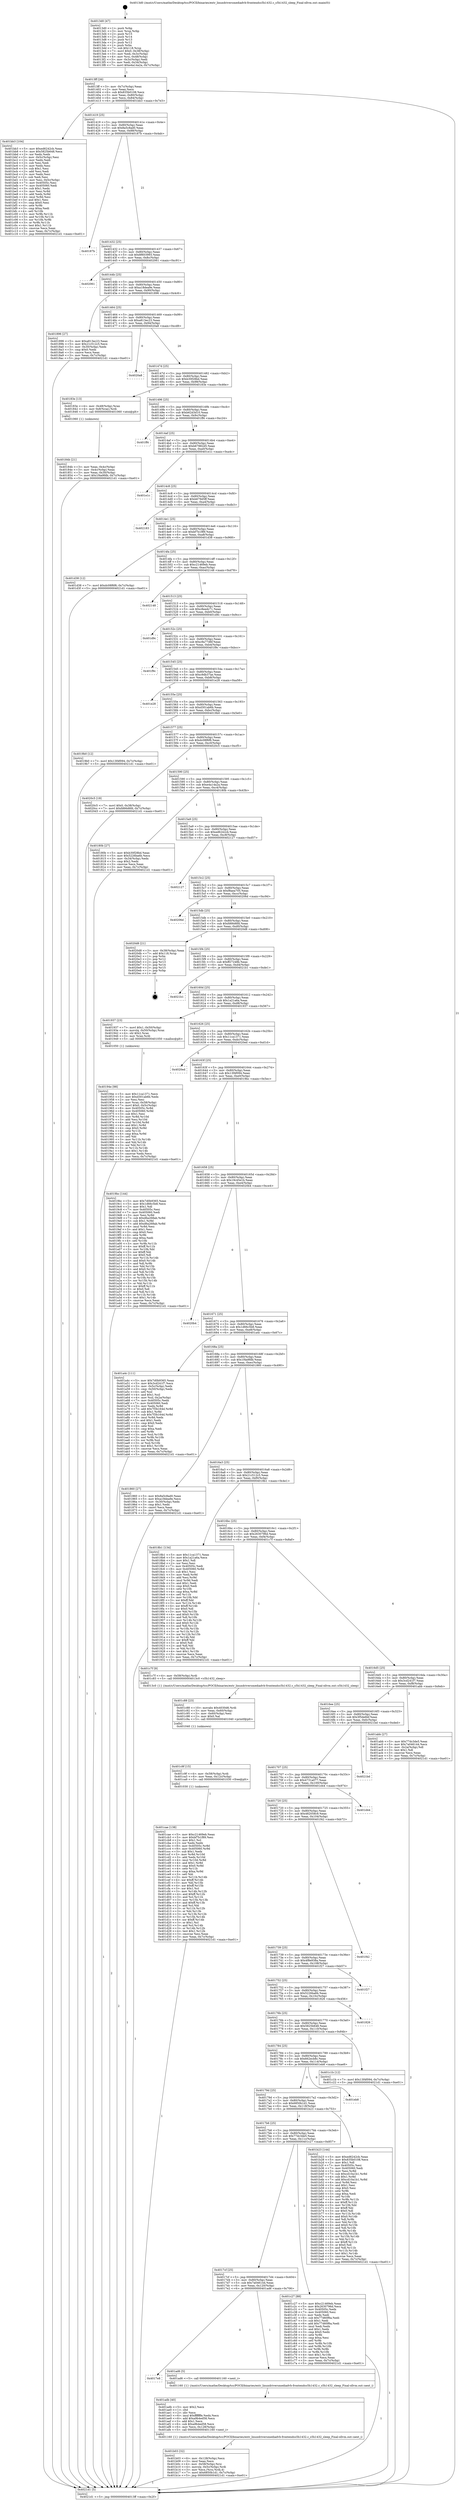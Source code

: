 digraph "0x4013d0" {
  label = "0x4013d0 (/mnt/c/Users/mathe/Desktop/tcc/POCII/binaries/extr_linuxdriversmediadvb-frontendss5h1432.c_s5h1432_sleep_Final-ollvm.out::main(0))"
  labelloc = "t"
  node[shape=record]

  Entry [label="",width=0.3,height=0.3,shape=circle,fillcolor=black,style=filled]
  "0x4013ff" [label="{
     0x4013ff [26]\l
     | [instrs]\l
     &nbsp;&nbsp;0x4013ff \<+3\>: mov -0x7c(%rbp),%eax\l
     &nbsp;&nbsp;0x401402 \<+2\>: mov %eax,%ecx\l
     &nbsp;&nbsp;0x401404 \<+6\>: sub $0x835b0108,%ecx\l
     &nbsp;&nbsp;0x40140a \<+3\>: mov %eax,-0x80(%rbp)\l
     &nbsp;&nbsp;0x40140d \<+6\>: mov %ecx,-0x84(%rbp)\l
     &nbsp;&nbsp;0x401413 \<+6\>: je 0000000000401bb3 \<main+0x7e3\>\l
  }"]
  "0x401bb3" [label="{
     0x401bb3 [104]\l
     | [instrs]\l
     &nbsp;&nbsp;0x401bb3 \<+5\>: mov $0xed6242cb,%eax\l
     &nbsp;&nbsp;0x401bb8 \<+5\>: mov $0x5825b648,%ecx\l
     &nbsp;&nbsp;0x401bbd \<+2\>: xor %edx,%edx\l
     &nbsp;&nbsp;0x401bbf \<+3\>: mov -0x5c(%rbp),%esi\l
     &nbsp;&nbsp;0x401bc2 \<+2\>: mov %edx,%edi\l
     &nbsp;&nbsp;0x401bc4 \<+2\>: sub %esi,%edi\l
     &nbsp;&nbsp;0x401bc6 \<+2\>: mov %edx,%esi\l
     &nbsp;&nbsp;0x401bc8 \<+3\>: sub $0x1,%esi\l
     &nbsp;&nbsp;0x401bcb \<+2\>: add %esi,%edi\l
     &nbsp;&nbsp;0x401bcd \<+2\>: mov %edx,%esi\l
     &nbsp;&nbsp;0x401bcf \<+2\>: sub %edi,%esi\l
     &nbsp;&nbsp;0x401bd1 \<+3\>: mov %esi,-0x5c(%rbp)\l
     &nbsp;&nbsp;0x401bd4 \<+7\>: mov 0x40505c,%esi\l
     &nbsp;&nbsp;0x401bdb \<+7\>: mov 0x405060,%edi\l
     &nbsp;&nbsp;0x401be2 \<+3\>: sub $0x1,%edx\l
     &nbsp;&nbsp;0x401be5 \<+3\>: mov %esi,%r8d\l
     &nbsp;&nbsp;0x401be8 \<+3\>: add %edx,%r8d\l
     &nbsp;&nbsp;0x401beb \<+4\>: imul %r8d,%esi\l
     &nbsp;&nbsp;0x401bef \<+3\>: and $0x1,%esi\l
     &nbsp;&nbsp;0x401bf2 \<+3\>: cmp $0x0,%esi\l
     &nbsp;&nbsp;0x401bf5 \<+4\>: sete %r9b\l
     &nbsp;&nbsp;0x401bf9 \<+3\>: cmp $0xa,%edi\l
     &nbsp;&nbsp;0x401bfc \<+4\>: setl %r10b\l
     &nbsp;&nbsp;0x401c00 \<+3\>: mov %r9b,%r11b\l
     &nbsp;&nbsp;0x401c03 \<+3\>: and %r10b,%r11b\l
     &nbsp;&nbsp;0x401c06 \<+3\>: xor %r10b,%r9b\l
     &nbsp;&nbsp;0x401c09 \<+3\>: or %r9b,%r11b\l
     &nbsp;&nbsp;0x401c0c \<+4\>: test $0x1,%r11b\l
     &nbsp;&nbsp;0x401c10 \<+3\>: cmovne %ecx,%eax\l
     &nbsp;&nbsp;0x401c13 \<+3\>: mov %eax,-0x7c(%rbp)\l
     &nbsp;&nbsp;0x401c16 \<+5\>: jmp 00000000004021d1 \<main+0xe01\>\l
  }"]
  "0x401419" [label="{
     0x401419 [25]\l
     | [instrs]\l
     &nbsp;&nbsp;0x401419 \<+5\>: jmp 000000000040141e \<main+0x4e\>\l
     &nbsp;&nbsp;0x40141e \<+3\>: mov -0x80(%rbp),%eax\l
     &nbsp;&nbsp;0x401421 \<+5\>: sub $0x8a5c8ad0,%eax\l
     &nbsp;&nbsp;0x401426 \<+6\>: mov %eax,-0x88(%rbp)\l
     &nbsp;&nbsp;0x40142c \<+6\>: je 000000000040187b \<main+0x4ab\>\l
  }"]
  Exit [label="",width=0.3,height=0.3,shape=circle,fillcolor=black,style=filled,peripheries=2]
  "0x40187b" [label="{
     0x40187b\l
  }", style=dashed]
  "0x401432" [label="{
     0x401432 [25]\l
     | [instrs]\l
     &nbsp;&nbsp;0x401432 \<+5\>: jmp 0000000000401437 \<main+0x67\>\l
     &nbsp;&nbsp;0x401437 \<+3\>: mov -0x80(%rbp),%eax\l
     &nbsp;&nbsp;0x40143a \<+5\>: sub $0x8f603993,%eax\l
     &nbsp;&nbsp;0x40143f \<+6\>: mov %eax,-0x8c(%rbp)\l
     &nbsp;&nbsp;0x401445 \<+6\>: je 0000000000402061 \<main+0xc91\>\l
  }"]
  "0x401cae" [label="{
     0x401cae [138]\l
     | [instrs]\l
     &nbsp;&nbsp;0x401cae \<+5\>: mov $0xc21469eb,%eax\l
     &nbsp;&nbsp;0x401cb3 \<+5\>: mov $0xbf7b1f89,%esi\l
     &nbsp;&nbsp;0x401cb8 \<+2\>: mov $0x1,%cl\l
     &nbsp;&nbsp;0x401cba \<+2\>: xor %edx,%edx\l
     &nbsp;&nbsp;0x401cbc \<+8\>: mov 0x40505c,%r8d\l
     &nbsp;&nbsp;0x401cc4 \<+8\>: mov 0x405060,%r9d\l
     &nbsp;&nbsp;0x401ccc \<+3\>: sub $0x1,%edx\l
     &nbsp;&nbsp;0x401ccf \<+3\>: mov %r8d,%r10d\l
     &nbsp;&nbsp;0x401cd2 \<+3\>: add %edx,%r10d\l
     &nbsp;&nbsp;0x401cd5 \<+4\>: imul %r10d,%r8d\l
     &nbsp;&nbsp;0x401cd9 \<+4\>: and $0x1,%r8d\l
     &nbsp;&nbsp;0x401cdd \<+4\>: cmp $0x0,%r8d\l
     &nbsp;&nbsp;0x401ce1 \<+4\>: sete %r11b\l
     &nbsp;&nbsp;0x401ce5 \<+4\>: cmp $0xa,%r9d\l
     &nbsp;&nbsp;0x401ce9 \<+3\>: setl %bl\l
     &nbsp;&nbsp;0x401cec \<+3\>: mov %r11b,%r14b\l
     &nbsp;&nbsp;0x401cef \<+4\>: xor $0xff,%r14b\l
     &nbsp;&nbsp;0x401cf3 \<+3\>: mov %bl,%r15b\l
     &nbsp;&nbsp;0x401cf6 \<+4\>: xor $0xff,%r15b\l
     &nbsp;&nbsp;0x401cfa \<+3\>: xor $0x1,%cl\l
     &nbsp;&nbsp;0x401cfd \<+3\>: mov %r14b,%r12b\l
     &nbsp;&nbsp;0x401d00 \<+4\>: and $0xff,%r12b\l
     &nbsp;&nbsp;0x401d04 \<+3\>: and %cl,%r11b\l
     &nbsp;&nbsp;0x401d07 \<+3\>: mov %r15b,%r13b\l
     &nbsp;&nbsp;0x401d0a \<+4\>: and $0xff,%r13b\l
     &nbsp;&nbsp;0x401d0e \<+2\>: and %cl,%bl\l
     &nbsp;&nbsp;0x401d10 \<+3\>: or %r11b,%r12b\l
     &nbsp;&nbsp;0x401d13 \<+3\>: or %bl,%r13b\l
     &nbsp;&nbsp;0x401d16 \<+3\>: xor %r13b,%r12b\l
     &nbsp;&nbsp;0x401d19 \<+3\>: or %r15b,%r14b\l
     &nbsp;&nbsp;0x401d1c \<+4\>: xor $0xff,%r14b\l
     &nbsp;&nbsp;0x401d20 \<+3\>: or $0x1,%cl\l
     &nbsp;&nbsp;0x401d23 \<+3\>: and %cl,%r14b\l
     &nbsp;&nbsp;0x401d26 \<+3\>: or %r14b,%r12b\l
     &nbsp;&nbsp;0x401d29 \<+4\>: test $0x1,%r12b\l
     &nbsp;&nbsp;0x401d2d \<+3\>: cmovne %esi,%eax\l
     &nbsp;&nbsp;0x401d30 \<+3\>: mov %eax,-0x7c(%rbp)\l
     &nbsp;&nbsp;0x401d33 \<+5\>: jmp 00000000004021d1 \<main+0xe01\>\l
  }"]
  "0x402061" [label="{
     0x402061\l
  }", style=dashed]
  "0x40144b" [label="{
     0x40144b [25]\l
     | [instrs]\l
     &nbsp;&nbsp;0x40144b \<+5\>: jmp 0000000000401450 \<main+0x80\>\l
     &nbsp;&nbsp;0x401450 \<+3\>: mov -0x80(%rbp),%eax\l
     &nbsp;&nbsp;0x401453 \<+5\>: sub $0xa18dea9e,%eax\l
     &nbsp;&nbsp;0x401458 \<+6\>: mov %eax,-0x90(%rbp)\l
     &nbsp;&nbsp;0x40145e \<+6\>: je 0000000000401896 \<main+0x4c6\>\l
  }"]
  "0x401c9f" [label="{
     0x401c9f [15]\l
     | [instrs]\l
     &nbsp;&nbsp;0x401c9f \<+4\>: mov -0x58(%rbp),%rdi\l
     &nbsp;&nbsp;0x401ca3 \<+6\>: mov %eax,-0x12c(%rbp)\l
     &nbsp;&nbsp;0x401ca9 \<+5\>: call 0000000000401030 \<free@plt\>\l
     | [calls]\l
     &nbsp;&nbsp;0x401030 \{1\} (unknown)\l
  }"]
  "0x401896" [label="{
     0x401896 [27]\l
     | [instrs]\l
     &nbsp;&nbsp;0x401896 \<+5\>: mov $0xa813ec23,%eax\l
     &nbsp;&nbsp;0x40189b \<+5\>: mov $0x21c512c5,%ecx\l
     &nbsp;&nbsp;0x4018a0 \<+3\>: mov -0x30(%rbp),%edx\l
     &nbsp;&nbsp;0x4018a3 \<+3\>: cmp $0x0,%edx\l
     &nbsp;&nbsp;0x4018a6 \<+3\>: cmove %ecx,%eax\l
     &nbsp;&nbsp;0x4018a9 \<+3\>: mov %eax,-0x7c(%rbp)\l
     &nbsp;&nbsp;0x4018ac \<+5\>: jmp 00000000004021d1 \<main+0xe01\>\l
  }"]
  "0x401464" [label="{
     0x401464 [25]\l
     | [instrs]\l
     &nbsp;&nbsp;0x401464 \<+5\>: jmp 0000000000401469 \<main+0x99\>\l
     &nbsp;&nbsp;0x401469 \<+3\>: mov -0x80(%rbp),%eax\l
     &nbsp;&nbsp;0x40146c \<+5\>: sub $0xa813ec23,%eax\l
     &nbsp;&nbsp;0x401471 \<+6\>: mov %eax,-0x94(%rbp)\l
     &nbsp;&nbsp;0x401477 \<+6\>: je 00000000004020a8 \<main+0xcd8\>\l
  }"]
  "0x401c88" [label="{
     0x401c88 [23]\l
     | [instrs]\l
     &nbsp;&nbsp;0x401c88 \<+10\>: movabs $0x4030d6,%rdi\l
     &nbsp;&nbsp;0x401c92 \<+3\>: mov %eax,-0x60(%rbp)\l
     &nbsp;&nbsp;0x401c95 \<+3\>: mov -0x60(%rbp),%esi\l
     &nbsp;&nbsp;0x401c98 \<+2\>: mov $0x0,%al\l
     &nbsp;&nbsp;0x401c9a \<+5\>: call 0000000000401040 \<printf@plt\>\l
     | [calls]\l
     &nbsp;&nbsp;0x401040 \{1\} (unknown)\l
  }"]
  "0x4020a8" [label="{
     0x4020a8\l
  }", style=dashed]
  "0x40147d" [label="{
     0x40147d [25]\l
     | [instrs]\l
     &nbsp;&nbsp;0x40147d \<+5\>: jmp 0000000000401482 \<main+0xb2\>\l
     &nbsp;&nbsp;0x401482 \<+3\>: mov -0x80(%rbp),%eax\l
     &nbsp;&nbsp;0x401485 \<+5\>: sub $0xb30f28bd,%eax\l
     &nbsp;&nbsp;0x40148a \<+6\>: mov %eax,-0x98(%rbp)\l
     &nbsp;&nbsp;0x401490 \<+6\>: je 000000000040183e \<main+0x46e\>\l
  }"]
  "0x401b03" [label="{
     0x401b03 [32]\l
     | [instrs]\l
     &nbsp;&nbsp;0x401b03 \<+6\>: mov -0x128(%rbp),%ecx\l
     &nbsp;&nbsp;0x401b09 \<+3\>: imul %eax,%ecx\l
     &nbsp;&nbsp;0x401b0c \<+4\>: mov -0x58(%rbp),%rsi\l
     &nbsp;&nbsp;0x401b10 \<+4\>: movslq -0x5c(%rbp),%rdi\l
     &nbsp;&nbsp;0x401b14 \<+3\>: mov %ecx,(%rsi,%rdi,4)\l
     &nbsp;&nbsp;0x401b17 \<+7\>: movl $0x6850b1d1,-0x7c(%rbp)\l
     &nbsp;&nbsp;0x401b1e \<+5\>: jmp 00000000004021d1 \<main+0xe01\>\l
  }"]
  "0x40183e" [label="{
     0x40183e [13]\l
     | [instrs]\l
     &nbsp;&nbsp;0x40183e \<+4\>: mov -0x48(%rbp),%rax\l
     &nbsp;&nbsp;0x401842 \<+4\>: mov 0x8(%rax),%rdi\l
     &nbsp;&nbsp;0x401846 \<+5\>: call 0000000000401060 \<atoi@plt\>\l
     | [calls]\l
     &nbsp;&nbsp;0x401060 \{1\} (unknown)\l
  }"]
  "0x401496" [label="{
     0x401496 [25]\l
     | [instrs]\l
     &nbsp;&nbsp;0x401496 \<+5\>: jmp 000000000040149b \<main+0xcb\>\l
     &nbsp;&nbsp;0x40149b \<+3\>: mov -0x80(%rbp),%eax\l
     &nbsp;&nbsp;0x40149e \<+5\>: sub $0xb62d3d10,%eax\l
     &nbsp;&nbsp;0x4014a3 \<+6\>: mov %eax,-0x9c(%rbp)\l
     &nbsp;&nbsp;0x4014a9 \<+6\>: je 0000000000401ff4 \<main+0xc24\>\l
  }"]
  "0x401adb" [label="{
     0x401adb [40]\l
     | [instrs]\l
     &nbsp;&nbsp;0x401adb \<+5\>: mov $0x2,%ecx\l
     &nbsp;&nbsp;0x401ae0 \<+1\>: cltd\l
     &nbsp;&nbsp;0x401ae1 \<+2\>: idiv %ecx\l
     &nbsp;&nbsp;0x401ae3 \<+6\>: imul $0xfffffffe,%edx,%ecx\l
     &nbsp;&nbsp;0x401ae9 \<+6\>: add $0xa9b4ed58,%ecx\l
     &nbsp;&nbsp;0x401aef \<+3\>: add $0x1,%ecx\l
     &nbsp;&nbsp;0x401af2 \<+6\>: sub $0xa9b4ed58,%ecx\l
     &nbsp;&nbsp;0x401af8 \<+6\>: mov %ecx,-0x128(%rbp)\l
     &nbsp;&nbsp;0x401afe \<+5\>: call 0000000000401160 \<next_i\>\l
     | [calls]\l
     &nbsp;&nbsp;0x401160 \{1\} (/mnt/c/Users/mathe/Desktop/tcc/POCII/binaries/extr_linuxdriversmediadvb-frontendss5h1432.c_s5h1432_sleep_Final-ollvm.out::next_i)\l
  }"]
  "0x401ff4" [label="{
     0x401ff4\l
  }", style=dashed]
  "0x4014af" [label="{
     0x4014af [25]\l
     | [instrs]\l
     &nbsp;&nbsp;0x4014af \<+5\>: jmp 00000000004014b4 \<main+0xe4\>\l
     &nbsp;&nbsp;0x4014b4 \<+3\>: mov -0x80(%rbp),%eax\l
     &nbsp;&nbsp;0x4014b7 \<+5\>: sub $0xb67882d5,%eax\l
     &nbsp;&nbsp;0x4014bc \<+6\>: mov %eax,-0xa0(%rbp)\l
     &nbsp;&nbsp;0x4014c2 \<+6\>: je 0000000000401e1c \<main+0xa4c\>\l
  }"]
  "0x4017e8" [label="{
     0x4017e8\l
  }", style=dashed]
  "0x401e1c" [label="{
     0x401e1c\l
  }", style=dashed]
  "0x4014c8" [label="{
     0x4014c8 [25]\l
     | [instrs]\l
     &nbsp;&nbsp;0x4014c8 \<+5\>: jmp 00000000004014cd \<main+0xfd\>\l
     &nbsp;&nbsp;0x4014cd \<+3\>: mov -0x80(%rbp),%eax\l
     &nbsp;&nbsp;0x4014d0 \<+5\>: sub $0xb679d5ff,%eax\l
     &nbsp;&nbsp;0x4014d5 \<+6\>: mov %eax,-0xa4(%rbp)\l
     &nbsp;&nbsp;0x4014db \<+6\>: je 0000000000402183 \<main+0xdb3\>\l
  }"]
  "0x401ad6" [label="{
     0x401ad6 [5]\l
     | [instrs]\l
     &nbsp;&nbsp;0x401ad6 \<+5\>: call 0000000000401160 \<next_i\>\l
     | [calls]\l
     &nbsp;&nbsp;0x401160 \{1\} (/mnt/c/Users/mathe/Desktop/tcc/POCII/binaries/extr_linuxdriversmediadvb-frontendss5h1432.c_s5h1432_sleep_Final-ollvm.out::next_i)\l
  }"]
  "0x402183" [label="{
     0x402183\l
  }", style=dashed]
  "0x4014e1" [label="{
     0x4014e1 [25]\l
     | [instrs]\l
     &nbsp;&nbsp;0x4014e1 \<+5\>: jmp 00000000004014e6 \<main+0x116\>\l
     &nbsp;&nbsp;0x4014e6 \<+3\>: mov -0x80(%rbp),%eax\l
     &nbsp;&nbsp;0x4014e9 \<+5\>: sub $0xbf7b1f89,%eax\l
     &nbsp;&nbsp;0x4014ee \<+6\>: mov %eax,-0xa8(%rbp)\l
     &nbsp;&nbsp;0x4014f4 \<+6\>: je 0000000000401d38 \<main+0x968\>\l
  }"]
  "0x4017cf" [label="{
     0x4017cf [25]\l
     | [instrs]\l
     &nbsp;&nbsp;0x4017cf \<+5\>: jmp 00000000004017d4 \<main+0x404\>\l
     &nbsp;&nbsp;0x4017d4 \<+3\>: mov -0x80(%rbp),%eax\l
     &nbsp;&nbsp;0x4017d7 \<+5\>: sub $0x7a046144,%eax\l
     &nbsp;&nbsp;0x4017dc \<+6\>: mov %eax,-0x120(%rbp)\l
     &nbsp;&nbsp;0x4017e2 \<+6\>: je 0000000000401ad6 \<main+0x706\>\l
  }"]
  "0x401d38" [label="{
     0x401d38 [12]\l
     | [instrs]\l
     &nbsp;&nbsp;0x401d38 \<+7\>: movl $0xdc08f6f6,-0x7c(%rbp)\l
     &nbsp;&nbsp;0x401d3f \<+5\>: jmp 00000000004021d1 \<main+0xe01\>\l
  }"]
  "0x4014fa" [label="{
     0x4014fa [25]\l
     | [instrs]\l
     &nbsp;&nbsp;0x4014fa \<+5\>: jmp 00000000004014ff \<main+0x12f\>\l
     &nbsp;&nbsp;0x4014ff \<+3\>: mov -0x80(%rbp),%eax\l
     &nbsp;&nbsp;0x401502 \<+5\>: sub $0xc21469eb,%eax\l
     &nbsp;&nbsp;0x401507 \<+6\>: mov %eax,-0xac(%rbp)\l
     &nbsp;&nbsp;0x40150d \<+6\>: je 0000000000402148 \<main+0xd78\>\l
  }"]
  "0x401c27" [label="{
     0x401c27 [88]\l
     | [instrs]\l
     &nbsp;&nbsp;0x401c27 \<+5\>: mov $0xc21469eb,%eax\l
     &nbsp;&nbsp;0x401c2c \<+5\>: mov $0x2630796d,%ecx\l
     &nbsp;&nbsp;0x401c31 \<+7\>: mov 0x40505c,%edx\l
     &nbsp;&nbsp;0x401c38 \<+7\>: mov 0x405060,%esi\l
     &nbsp;&nbsp;0x401c3f \<+2\>: mov %edx,%edi\l
     &nbsp;&nbsp;0x401c41 \<+6\>: sub $0x77d60f6a,%edi\l
     &nbsp;&nbsp;0x401c47 \<+3\>: sub $0x1,%edi\l
     &nbsp;&nbsp;0x401c4a \<+6\>: add $0x77d60f6a,%edi\l
     &nbsp;&nbsp;0x401c50 \<+3\>: imul %edi,%edx\l
     &nbsp;&nbsp;0x401c53 \<+3\>: and $0x1,%edx\l
     &nbsp;&nbsp;0x401c56 \<+3\>: cmp $0x0,%edx\l
     &nbsp;&nbsp;0x401c59 \<+4\>: sete %r8b\l
     &nbsp;&nbsp;0x401c5d \<+3\>: cmp $0xa,%esi\l
     &nbsp;&nbsp;0x401c60 \<+4\>: setl %r9b\l
     &nbsp;&nbsp;0x401c64 \<+3\>: mov %r8b,%r10b\l
     &nbsp;&nbsp;0x401c67 \<+3\>: and %r9b,%r10b\l
     &nbsp;&nbsp;0x401c6a \<+3\>: xor %r9b,%r8b\l
     &nbsp;&nbsp;0x401c6d \<+3\>: or %r8b,%r10b\l
     &nbsp;&nbsp;0x401c70 \<+4\>: test $0x1,%r10b\l
     &nbsp;&nbsp;0x401c74 \<+3\>: cmovne %ecx,%eax\l
     &nbsp;&nbsp;0x401c77 \<+3\>: mov %eax,-0x7c(%rbp)\l
     &nbsp;&nbsp;0x401c7a \<+5\>: jmp 00000000004021d1 \<main+0xe01\>\l
  }"]
  "0x402148" [label="{
     0x402148\l
  }", style=dashed]
  "0x401513" [label="{
     0x401513 [25]\l
     | [instrs]\l
     &nbsp;&nbsp;0x401513 \<+5\>: jmp 0000000000401518 \<main+0x148\>\l
     &nbsp;&nbsp;0x401518 \<+3\>: mov -0x80(%rbp),%eax\l
     &nbsp;&nbsp;0x40151b \<+5\>: sub $0xc8eedc71,%eax\l
     &nbsp;&nbsp;0x401520 \<+6\>: mov %eax,-0xb0(%rbp)\l
     &nbsp;&nbsp;0x401526 \<+6\>: je 0000000000401d9c \<main+0x9cc\>\l
  }"]
  "0x4017b6" [label="{
     0x4017b6 [25]\l
     | [instrs]\l
     &nbsp;&nbsp;0x4017b6 \<+5\>: jmp 00000000004017bb \<main+0x3eb\>\l
     &nbsp;&nbsp;0x4017bb \<+3\>: mov -0x80(%rbp),%eax\l
     &nbsp;&nbsp;0x4017be \<+5\>: sub $0x77dc3de5,%eax\l
     &nbsp;&nbsp;0x4017c3 \<+6\>: mov %eax,-0x11c(%rbp)\l
     &nbsp;&nbsp;0x4017c9 \<+6\>: je 0000000000401c27 \<main+0x857\>\l
  }"]
  "0x401d9c" [label="{
     0x401d9c\l
  }", style=dashed]
  "0x40152c" [label="{
     0x40152c [25]\l
     | [instrs]\l
     &nbsp;&nbsp;0x40152c \<+5\>: jmp 0000000000401531 \<main+0x161\>\l
     &nbsp;&nbsp;0x401531 \<+3\>: mov -0x80(%rbp),%eax\l
     &nbsp;&nbsp;0x401534 \<+5\>: sub $0xc9a77d6f,%eax\l
     &nbsp;&nbsp;0x401539 \<+6\>: mov %eax,-0xb4(%rbp)\l
     &nbsp;&nbsp;0x40153f \<+6\>: je 0000000000401f9c \<main+0xbcc\>\l
  }"]
  "0x401b23" [label="{
     0x401b23 [144]\l
     | [instrs]\l
     &nbsp;&nbsp;0x401b23 \<+5\>: mov $0xed6242cb,%eax\l
     &nbsp;&nbsp;0x401b28 \<+5\>: mov $0x835b0108,%ecx\l
     &nbsp;&nbsp;0x401b2d \<+2\>: mov $0x1,%dl\l
     &nbsp;&nbsp;0x401b2f \<+7\>: mov 0x40505c,%esi\l
     &nbsp;&nbsp;0x401b36 \<+7\>: mov 0x405060,%edi\l
     &nbsp;&nbsp;0x401b3d \<+3\>: mov %esi,%r8d\l
     &nbsp;&nbsp;0x401b40 \<+7\>: sub $0xcd10a1b1,%r8d\l
     &nbsp;&nbsp;0x401b47 \<+4\>: sub $0x1,%r8d\l
     &nbsp;&nbsp;0x401b4b \<+7\>: add $0xcd10a1b1,%r8d\l
     &nbsp;&nbsp;0x401b52 \<+4\>: imul %r8d,%esi\l
     &nbsp;&nbsp;0x401b56 \<+3\>: and $0x1,%esi\l
     &nbsp;&nbsp;0x401b59 \<+3\>: cmp $0x0,%esi\l
     &nbsp;&nbsp;0x401b5c \<+4\>: sete %r9b\l
     &nbsp;&nbsp;0x401b60 \<+3\>: cmp $0xa,%edi\l
     &nbsp;&nbsp;0x401b63 \<+4\>: setl %r10b\l
     &nbsp;&nbsp;0x401b67 \<+3\>: mov %r9b,%r11b\l
     &nbsp;&nbsp;0x401b6a \<+4\>: xor $0xff,%r11b\l
     &nbsp;&nbsp;0x401b6e \<+3\>: mov %r10b,%bl\l
     &nbsp;&nbsp;0x401b71 \<+3\>: xor $0xff,%bl\l
     &nbsp;&nbsp;0x401b74 \<+3\>: xor $0x0,%dl\l
     &nbsp;&nbsp;0x401b77 \<+3\>: mov %r11b,%r14b\l
     &nbsp;&nbsp;0x401b7a \<+4\>: and $0x0,%r14b\l
     &nbsp;&nbsp;0x401b7e \<+3\>: and %dl,%r9b\l
     &nbsp;&nbsp;0x401b81 \<+3\>: mov %bl,%r15b\l
     &nbsp;&nbsp;0x401b84 \<+4\>: and $0x0,%r15b\l
     &nbsp;&nbsp;0x401b88 \<+3\>: and %dl,%r10b\l
     &nbsp;&nbsp;0x401b8b \<+3\>: or %r9b,%r14b\l
     &nbsp;&nbsp;0x401b8e \<+3\>: or %r10b,%r15b\l
     &nbsp;&nbsp;0x401b91 \<+3\>: xor %r15b,%r14b\l
     &nbsp;&nbsp;0x401b94 \<+3\>: or %bl,%r11b\l
     &nbsp;&nbsp;0x401b97 \<+4\>: xor $0xff,%r11b\l
     &nbsp;&nbsp;0x401b9b \<+3\>: or $0x0,%dl\l
     &nbsp;&nbsp;0x401b9e \<+3\>: and %dl,%r11b\l
     &nbsp;&nbsp;0x401ba1 \<+3\>: or %r11b,%r14b\l
     &nbsp;&nbsp;0x401ba4 \<+4\>: test $0x1,%r14b\l
     &nbsp;&nbsp;0x401ba8 \<+3\>: cmovne %ecx,%eax\l
     &nbsp;&nbsp;0x401bab \<+3\>: mov %eax,-0x7c(%rbp)\l
     &nbsp;&nbsp;0x401bae \<+5\>: jmp 00000000004021d1 \<main+0xe01\>\l
  }"]
  "0x401f9c" [label="{
     0x401f9c\l
  }", style=dashed]
  "0x401545" [label="{
     0x401545 [25]\l
     | [instrs]\l
     &nbsp;&nbsp;0x401545 \<+5\>: jmp 000000000040154a \<main+0x17a\>\l
     &nbsp;&nbsp;0x40154a \<+3\>: mov -0x80(%rbp),%eax\l
     &nbsp;&nbsp;0x40154d \<+5\>: sub $0xc9db37ae,%eax\l
     &nbsp;&nbsp;0x401552 \<+6\>: mov %eax,-0xb8(%rbp)\l
     &nbsp;&nbsp;0x401558 \<+6\>: je 0000000000401e28 \<main+0xa58\>\l
  }"]
  "0x40179d" [label="{
     0x40179d [25]\l
     | [instrs]\l
     &nbsp;&nbsp;0x40179d \<+5\>: jmp 00000000004017a2 \<main+0x3d2\>\l
     &nbsp;&nbsp;0x4017a2 \<+3\>: mov -0x80(%rbp),%eax\l
     &nbsp;&nbsp;0x4017a5 \<+5\>: sub $0x6850b1d1,%eax\l
     &nbsp;&nbsp;0x4017aa \<+6\>: mov %eax,-0x118(%rbp)\l
     &nbsp;&nbsp;0x4017b0 \<+6\>: je 0000000000401b23 \<main+0x753\>\l
  }"]
  "0x401e28" [label="{
     0x401e28\l
  }", style=dashed]
  "0x40155e" [label="{
     0x40155e [25]\l
     | [instrs]\l
     &nbsp;&nbsp;0x40155e \<+5\>: jmp 0000000000401563 \<main+0x193\>\l
     &nbsp;&nbsp;0x401563 \<+3\>: mov -0x80(%rbp),%eax\l
     &nbsp;&nbsp;0x401566 \<+5\>: sub $0xd301ab6b,%eax\l
     &nbsp;&nbsp;0x40156b \<+6\>: mov %eax,-0xbc(%rbp)\l
     &nbsp;&nbsp;0x401571 \<+6\>: je 00000000004019b0 \<main+0x5e0\>\l
  }"]
  "0x401eb8" [label="{
     0x401eb8\l
  }", style=dashed]
  "0x4019b0" [label="{
     0x4019b0 [12]\l
     | [instrs]\l
     &nbsp;&nbsp;0x4019b0 \<+7\>: movl $0x13f4f094,-0x7c(%rbp)\l
     &nbsp;&nbsp;0x4019b7 \<+5\>: jmp 00000000004021d1 \<main+0xe01\>\l
  }"]
  "0x401577" [label="{
     0x401577 [25]\l
     | [instrs]\l
     &nbsp;&nbsp;0x401577 \<+5\>: jmp 000000000040157c \<main+0x1ac\>\l
     &nbsp;&nbsp;0x40157c \<+3\>: mov -0x80(%rbp),%eax\l
     &nbsp;&nbsp;0x40157f \<+5\>: sub $0xdc08f6f6,%eax\l
     &nbsp;&nbsp;0x401584 \<+6\>: mov %eax,-0xc0(%rbp)\l
     &nbsp;&nbsp;0x40158a \<+6\>: je 00000000004020c5 \<main+0xcf5\>\l
  }"]
  "0x401784" [label="{
     0x401784 [25]\l
     | [instrs]\l
     &nbsp;&nbsp;0x401784 \<+5\>: jmp 0000000000401789 \<main+0x3b9\>\l
     &nbsp;&nbsp;0x401789 \<+3\>: mov -0x80(%rbp),%eax\l
     &nbsp;&nbsp;0x40178c \<+5\>: sub $0x662ecb8c,%eax\l
     &nbsp;&nbsp;0x401791 \<+6\>: mov %eax,-0x114(%rbp)\l
     &nbsp;&nbsp;0x401797 \<+6\>: je 0000000000401eb8 \<main+0xae8\>\l
  }"]
  "0x4020c5" [label="{
     0x4020c5 [19]\l
     | [instrs]\l
     &nbsp;&nbsp;0x4020c5 \<+7\>: movl $0x0,-0x38(%rbp)\l
     &nbsp;&nbsp;0x4020cc \<+7\>: movl $0xfd66d6fd,-0x7c(%rbp)\l
     &nbsp;&nbsp;0x4020d3 \<+5\>: jmp 00000000004021d1 \<main+0xe01\>\l
  }"]
  "0x401590" [label="{
     0x401590 [25]\l
     | [instrs]\l
     &nbsp;&nbsp;0x401590 \<+5\>: jmp 0000000000401595 \<main+0x1c5\>\l
     &nbsp;&nbsp;0x401595 \<+3\>: mov -0x80(%rbp),%eax\l
     &nbsp;&nbsp;0x401598 \<+5\>: sub $0xe4a14a2a,%eax\l
     &nbsp;&nbsp;0x40159d \<+6\>: mov %eax,-0xc4(%rbp)\l
     &nbsp;&nbsp;0x4015a3 \<+6\>: je 000000000040180b \<main+0x43b\>\l
  }"]
  "0x401c1b" [label="{
     0x401c1b [12]\l
     | [instrs]\l
     &nbsp;&nbsp;0x401c1b \<+7\>: movl $0x13f4f094,-0x7c(%rbp)\l
     &nbsp;&nbsp;0x401c22 \<+5\>: jmp 00000000004021d1 \<main+0xe01\>\l
  }"]
  "0x40180b" [label="{
     0x40180b [27]\l
     | [instrs]\l
     &nbsp;&nbsp;0x40180b \<+5\>: mov $0xb30f28bd,%eax\l
     &nbsp;&nbsp;0x401810 \<+5\>: mov $0x5226ba6b,%ecx\l
     &nbsp;&nbsp;0x401815 \<+3\>: mov -0x34(%rbp),%edx\l
     &nbsp;&nbsp;0x401818 \<+3\>: cmp $0x2,%edx\l
     &nbsp;&nbsp;0x40181b \<+3\>: cmovne %ecx,%eax\l
     &nbsp;&nbsp;0x40181e \<+3\>: mov %eax,-0x7c(%rbp)\l
     &nbsp;&nbsp;0x401821 \<+5\>: jmp 00000000004021d1 \<main+0xe01\>\l
  }"]
  "0x4015a9" [label="{
     0x4015a9 [25]\l
     | [instrs]\l
     &nbsp;&nbsp;0x4015a9 \<+5\>: jmp 00000000004015ae \<main+0x1de\>\l
     &nbsp;&nbsp;0x4015ae \<+3\>: mov -0x80(%rbp),%eax\l
     &nbsp;&nbsp;0x4015b1 \<+5\>: sub $0xed6242cb,%eax\l
     &nbsp;&nbsp;0x4015b6 \<+6\>: mov %eax,-0xc8(%rbp)\l
     &nbsp;&nbsp;0x4015bc \<+6\>: je 0000000000402127 \<main+0xd57\>\l
  }"]
  "0x4021d1" [label="{
     0x4021d1 [5]\l
     | [instrs]\l
     &nbsp;&nbsp;0x4021d1 \<+5\>: jmp 00000000004013ff \<main+0x2f\>\l
  }"]
  "0x4013d0" [label="{
     0x4013d0 [47]\l
     | [instrs]\l
     &nbsp;&nbsp;0x4013d0 \<+1\>: push %rbp\l
     &nbsp;&nbsp;0x4013d1 \<+3\>: mov %rsp,%rbp\l
     &nbsp;&nbsp;0x4013d4 \<+2\>: push %r15\l
     &nbsp;&nbsp;0x4013d6 \<+2\>: push %r14\l
     &nbsp;&nbsp;0x4013d8 \<+2\>: push %r13\l
     &nbsp;&nbsp;0x4013da \<+2\>: push %r12\l
     &nbsp;&nbsp;0x4013dc \<+1\>: push %rbx\l
     &nbsp;&nbsp;0x4013dd \<+7\>: sub $0x118,%rsp\l
     &nbsp;&nbsp;0x4013e4 \<+7\>: movl $0x0,-0x38(%rbp)\l
     &nbsp;&nbsp;0x4013eb \<+3\>: mov %edi,-0x3c(%rbp)\l
     &nbsp;&nbsp;0x4013ee \<+4\>: mov %rsi,-0x48(%rbp)\l
     &nbsp;&nbsp;0x4013f2 \<+3\>: mov -0x3c(%rbp),%edi\l
     &nbsp;&nbsp;0x4013f5 \<+3\>: mov %edi,-0x34(%rbp)\l
     &nbsp;&nbsp;0x4013f8 \<+7\>: movl $0xe4a14a2a,-0x7c(%rbp)\l
  }"]
  "0x40184b" [label="{
     0x40184b [21]\l
     | [instrs]\l
     &nbsp;&nbsp;0x40184b \<+3\>: mov %eax,-0x4c(%rbp)\l
     &nbsp;&nbsp;0x40184e \<+3\>: mov -0x4c(%rbp),%eax\l
     &nbsp;&nbsp;0x401851 \<+3\>: mov %eax,-0x30(%rbp)\l
     &nbsp;&nbsp;0x401854 \<+7\>: movl $0x1f4a9fdb,-0x7c(%rbp)\l
     &nbsp;&nbsp;0x40185b \<+5\>: jmp 00000000004021d1 \<main+0xe01\>\l
  }"]
  "0x40176b" [label="{
     0x40176b [25]\l
     | [instrs]\l
     &nbsp;&nbsp;0x40176b \<+5\>: jmp 0000000000401770 \<main+0x3a0\>\l
     &nbsp;&nbsp;0x401770 \<+3\>: mov -0x80(%rbp),%eax\l
     &nbsp;&nbsp;0x401773 \<+5\>: sub $0x5825b648,%eax\l
     &nbsp;&nbsp;0x401778 \<+6\>: mov %eax,-0x110(%rbp)\l
     &nbsp;&nbsp;0x40177e \<+6\>: je 0000000000401c1b \<main+0x84b\>\l
  }"]
  "0x402127" [label="{
     0x402127\l
  }", style=dashed]
  "0x4015c2" [label="{
     0x4015c2 [25]\l
     | [instrs]\l
     &nbsp;&nbsp;0x4015c2 \<+5\>: jmp 00000000004015c7 \<main+0x1f7\>\l
     &nbsp;&nbsp;0x4015c7 \<+3\>: mov -0x80(%rbp),%eax\l
     &nbsp;&nbsp;0x4015ca \<+5\>: sub $0xf8aea705,%eax\l
     &nbsp;&nbsp;0x4015cf \<+6\>: mov %eax,-0xcc(%rbp)\l
     &nbsp;&nbsp;0x4015d5 \<+6\>: je 000000000040206d \<main+0xc9d\>\l
  }"]
  "0x401826" [label="{
     0x401826\l
  }", style=dashed]
  "0x40206d" [label="{
     0x40206d\l
  }", style=dashed]
  "0x4015db" [label="{
     0x4015db [25]\l
     | [instrs]\l
     &nbsp;&nbsp;0x4015db \<+5\>: jmp 00000000004015e0 \<main+0x210\>\l
     &nbsp;&nbsp;0x4015e0 \<+3\>: mov -0x80(%rbp),%eax\l
     &nbsp;&nbsp;0x4015e3 \<+5\>: sub $0xfd66d6fd,%eax\l
     &nbsp;&nbsp;0x4015e8 \<+6\>: mov %eax,-0xd0(%rbp)\l
     &nbsp;&nbsp;0x4015ee \<+6\>: je 00000000004020d8 \<main+0xd08\>\l
  }"]
  "0x401752" [label="{
     0x401752 [25]\l
     | [instrs]\l
     &nbsp;&nbsp;0x401752 \<+5\>: jmp 0000000000401757 \<main+0x387\>\l
     &nbsp;&nbsp;0x401757 \<+3\>: mov -0x80(%rbp),%eax\l
     &nbsp;&nbsp;0x40175a \<+5\>: sub $0x5226ba6b,%eax\l
     &nbsp;&nbsp;0x40175f \<+6\>: mov %eax,-0x10c(%rbp)\l
     &nbsp;&nbsp;0x401765 \<+6\>: je 0000000000401826 \<main+0x456\>\l
  }"]
  "0x4020d8" [label="{
     0x4020d8 [21]\l
     | [instrs]\l
     &nbsp;&nbsp;0x4020d8 \<+3\>: mov -0x38(%rbp),%eax\l
     &nbsp;&nbsp;0x4020db \<+7\>: add $0x118,%rsp\l
     &nbsp;&nbsp;0x4020e2 \<+1\>: pop %rbx\l
     &nbsp;&nbsp;0x4020e3 \<+2\>: pop %r12\l
     &nbsp;&nbsp;0x4020e5 \<+2\>: pop %r13\l
     &nbsp;&nbsp;0x4020e7 \<+2\>: pop %r14\l
     &nbsp;&nbsp;0x4020e9 \<+2\>: pop %r15\l
     &nbsp;&nbsp;0x4020eb \<+1\>: pop %rbp\l
     &nbsp;&nbsp;0x4020ec \<+1\>: ret\l
  }"]
  "0x4015f4" [label="{
     0x4015f4 [25]\l
     | [instrs]\l
     &nbsp;&nbsp;0x4015f4 \<+5\>: jmp 00000000004015f9 \<main+0x229\>\l
     &nbsp;&nbsp;0x4015f9 \<+3\>: mov -0x80(%rbp),%eax\l
     &nbsp;&nbsp;0x4015fc \<+5\>: sub $0xff27248b,%eax\l
     &nbsp;&nbsp;0x401601 \<+6\>: mov %eax,-0xd4(%rbp)\l
     &nbsp;&nbsp;0x401607 \<+6\>: je 00000000004021b1 \<main+0xde1\>\l
  }"]
  "0x401f27" [label="{
     0x401f27\l
  }", style=dashed]
  "0x4021b1" [label="{
     0x4021b1\l
  }", style=dashed]
  "0x40160d" [label="{
     0x40160d [25]\l
     | [instrs]\l
     &nbsp;&nbsp;0x40160d \<+5\>: jmp 0000000000401612 \<main+0x242\>\l
     &nbsp;&nbsp;0x401612 \<+3\>: mov -0x80(%rbp),%eax\l
     &nbsp;&nbsp;0x401615 \<+5\>: sub $0x1a21a6a,%eax\l
     &nbsp;&nbsp;0x40161a \<+6\>: mov %eax,-0xd8(%rbp)\l
     &nbsp;&nbsp;0x401620 \<+6\>: je 0000000000401937 \<main+0x567\>\l
  }"]
  "0x401739" [label="{
     0x401739 [25]\l
     | [instrs]\l
     &nbsp;&nbsp;0x401739 \<+5\>: jmp 000000000040173e \<main+0x36e\>\l
     &nbsp;&nbsp;0x40173e \<+3\>: mov -0x80(%rbp),%eax\l
     &nbsp;&nbsp;0x401741 \<+5\>: sub $0x4f8e938a,%eax\l
     &nbsp;&nbsp;0x401746 \<+6\>: mov %eax,-0x108(%rbp)\l
     &nbsp;&nbsp;0x40174c \<+6\>: je 0000000000401f27 \<main+0xb57\>\l
  }"]
  "0x401937" [label="{
     0x401937 [23]\l
     | [instrs]\l
     &nbsp;&nbsp;0x401937 \<+7\>: movl $0x1,-0x50(%rbp)\l
     &nbsp;&nbsp;0x40193e \<+4\>: movslq -0x50(%rbp),%rax\l
     &nbsp;&nbsp;0x401942 \<+4\>: shl $0x2,%rax\l
     &nbsp;&nbsp;0x401946 \<+3\>: mov %rax,%rdi\l
     &nbsp;&nbsp;0x401949 \<+5\>: call 0000000000401050 \<malloc@plt\>\l
     | [calls]\l
     &nbsp;&nbsp;0x401050 \{1\} (unknown)\l
  }"]
  "0x401626" [label="{
     0x401626 [25]\l
     | [instrs]\l
     &nbsp;&nbsp;0x401626 \<+5\>: jmp 000000000040162b \<main+0x25b\>\l
     &nbsp;&nbsp;0x40162b \<+3\>: mov -0x80(%rbp),%eax\l
     &nbsp;&nbsp;0x40162e \<+5\>: sub $0x11ca1371,%eax\l
     &nbsp;&nbsp;0x401633 \<+6\>: mov %eax,-0xdc(%rbp)\l
     &nbsp;&nbsp;0x401639 \<+6\>: je 00000000004020ed \<main+0xd1d\>\l
  }"]
  "0x401f42" [label="{
     0x401f42\l
  }", style=dashed]
  "0x4020ed" [label="{
     0x4020ed\l
  }", style=dashed]
  "0x40163f" [label="{
     0x40163f [25]\l
     | [instrs]\l
     &nbsp;&nbsp;0x40163f \<+5\>: jmp 0000000000401644 \<main+0x274\>\l
     &nbsp;&nbsp;0x401644 \<+3\>: mov -0x80(%rbp),%eax\l
     &nbsp;&nbsp;0x401647 \<+5\>: sub $0x13f4f094,%eax\l
     &nbsp;&nbsp;0x40164c \<+6\>: mov %eax,-0xe0(%rbp)\l
     &nbsp;&nbsp;0x401652 \<+6\>: je 00000000004019bc \<main+0x5ec\>\l
  }"]
  "0x401720" [label="{
     0x401720 [25]\l
     | [instrs]\l
     &nbsp;&nbsp;0x401720 \<+5\>: jmp 0000000000401725 \<main+0x355\>\l
     &nbsp;&nbsp;0x401725 \<+3\>: mov -0x80(%rbp),%eax\l
     &nbsp;&nbsp;0x401728 \<+5\>: sub $0x482058c9,%eax\l
     &nbsp;&nbsp;0x40172d \<+6\>: mov %eax,-0x104(%rbp)\l
     &nbsp;&nbsp;0x401733 \<+6\>: je 0000000000401f42 \<main+0xb72\>\l
  }"]
  "0x4019bc" [label="{
     0x4019bc [144]\l
     | [instrs]\l
     &nbsp;&nbsp;0x4019bc \<+5\>: mov $0x7d0b9365,%eax\l
     &nbsp;&nbsp;0x4019c1 \<+5\>: mov $0x1d66c5b8,%ecx\l
     &nbsp;&nbsp;0x4019c6 \<+2\>: mov $0x1,%dl\l
     &nbsp;&nbsp;0x4019c8 \<+7\>: mov 0x40505c,%esi\l
     &nbsp;&nbsp;0x4019cf \<+7\>: mov 0x405060,%edi\l
     &nbsp;&nbsp;0x4019d6 \<+3\>: mov %esi,%r8d\l
     &nbsp;&nbsp;0x4019d9 \<+7\>: sub $0xd6a268ab,%r8d\l
     &nbsp;&nbsp;0x4019e0 \<+4\>: sub $0x1,%r8d\l
     &nbsp;&nbsp;0x4019e4 \<+7\>: add $0xd6a268ab,%r8d\l
     &nbsp;&nbsp;0x4019eb \<+4\>: imul %r8d,%esi\l
     &nbsp;&nbsp;0x4019ef \<+3\>: and $0x1,%esi\l
     &nbsp;&nbsp;0x4019f2 \<+3\>: cmp $0x0,%esi\l
     &nbsp;&nbsp;0x4019f5 \<+4\>: sete %r9b\l
     &nbsp;&nbsp;0x4019f9 \<+3\>: cmp $0xa,%edi\l
     &nbsp;&nbsp;0x4019fc \<+4\>: setl %r10b\l
     &nbsp;&nbsp;0x401a00 \<+3\>: mov %r9b,%r11b\l
     &nbsp;&nbsp;0x401a03 \<+4\>: xor $0xff,%r11b\l
     &nbsp;&nbsp;0x401a07 \<+3\>: mov %r10b,%bl\l
     &nbsp;&nbsp;0x401a0a \<+3\>: xor $0xff,%bl\l
     &nbsp;&nbsp;0x401a0d \<+3\>: xor $0x0,%dl\l
     &nbsp;&nbsp;0x401a10 \<+3\>: mov %r11b,%r14b\l
     &nbsp;&nbsp;0x401a13 \<+4\>: and $0x0,%r14b\l
     &nbsp;&nbsp;0x401a17 \<+3\>: and %dl,%r9b\l
     &nbsp;&nbsp;0x401a1a \<+3\>: mov %bl,%r15b\l
     &nbsp;&nbsp;0x401a1d \<+4\>: and $0x0,%r15b\l
     &nbsp;&nbsp;0x401a21 \<+3\>: and %dl,%r10b\l
     &nbsp;&nbsp;0x401a24 \<+3\>: or %r9b,%r14b\l
     &nbsp;&nbsp;0x401a27 \<+3\>: or %r10b,%r15b\l
     &nbsp;&nbsp;0x401a2a \<+3\>: xor %r15b,%r14b\l
     &nbsp;&nbsp;0x401a2d \<+3\>: or %bl,%r11b\l
     &nbsp;&nbsp;0x401a30 \<+4\>: xor $0xff,%r11b\l
     &nbsp;&nbsp;0x401a34 \<+3\>: or $0x0,%dl\l
     &nbsp;&nbsp;0x401a37 \<+3\>: and %dl,%r11b\l
     &nbsp;&nbsp;0x401a3a \<+3\>: or %r11b,%r14b\l
     &nbsp;&nbsp;0x401a3d \<+4\>: test $0x1,%r14b\l
     &nbsp;&nbsp;0x401a41 \<+3\>: cmovne %ecx,%eax\l
     &nbsp;&nbsp;0x401a44 \<+3\>: mov %eax,-0x7c(%rbp)\l
     &nbsp;&nbsp;0x401a47 \<+5\>: jmp 00000000004021d1 \<main+0xe01\>\l
  }"]
  "0x401658" [label="{
     0x401658 [25]\l
     | [instrs]\l
     &nbsp;&nbsp;0x401658 \<+5\>: jmp 000000000040165d \<main+0x28d\>\l
     &nbsp;&nbsp;0x40165d \<+3\>: mov -0x80(%rbp),%eax\l
     &nbsp;&nbsp;0x401660 \<+5\>: sub $0x19c45e1b,%eax\l
     &nbsp;&nbsp;0x401665 \<+6\>: mov %eax,-0xe4(%rbp)\l
     &nbsp;&nbsp;0x40166b \<+6\>: je 00000000004020b4 \<main+0xce4\>\l
  }"]
  "0x401d44" [label="{
     0x401d44\l
  }", style=dashed]
  "0x4020b4" [label="{
     0x4020b4\l
  }", style=dashed]
  "0x401671" [label="{
     0x401671 [25]\l
     | [instrs]\l
     &nbsp;&nbsp;0x401671 \<+5\>: jmp 0000000000401676 \<main+0x2a6\>\l
     &nbsp;&nbsp;0x401676 \<+3\>: mov -0x80(%rbp),%eax\l
     &nbsp;&nbsp;0x401679 \<+5\>: sub $0x1d66c5b8,%eax\l
     &nbsp;&nbsp;0x40167e \<+6\>: mov %eax,-0xe8(%rbp)\l
     &nbsp;&nbsp;0x401684 \<+6\>: je 0000000000401a4c \<main+0x67c\>\l
  }"]
  "0x401707" [label="{
     0x401707 [25]\l
     | [instrs]\l
     &nbsp;&nbsp;0x401707 \<+5\>: jmp 000000000040170c \<main+0x33c\>\l
     &nbsp;&nbsp;0x40170c \<+3\>: mov -0x80(%rbp),%eax\l
     &nbsp;&nbsp;0x40170f \<+5\>: sub $0x4731a077,%eax\l
     &nbsp;&nbsp;0x401714 \<+6\>: mov %eax,-0x100(%rbp)\l
     &nbsp;&nbsp;0x40171a \<+6\>: je 0000000000401d44 \<main+0x974\>\l
  }"]
  "0x401a4c" [label="{
     0x401a4c [111]\l
     | [instrs]\l
     &nbsp;&nbsp;0x401a4c \<+5\>: mov $0x7d0b9365,%eax\l
     &nbsp;&nbsp;0x401a51 \<+5\>: mov $0x3cd241f7,%ecx\l
     &nbsp;&nbsp;0x401a56 \<+3\>: mov -0x5c(%rbp),%edx\l
     &nbsp;&nbsp;0x401a59 \<+3\>: cmp -0x50(%rbp),%edx\l
     &nbsp;&nbsp;0x401a5c \<+4\>: setl %sil\l
     &nbsp;&nbsp;0x401a60 \<+4\>: and $0x1,%sil\l
     &nbsp;&nbsp;0x401a64 \<+4\>: mov %sil,-0x2a(%rbp)\l
     &nbsp;&nbsp;0x401a68 \<+7\>: mov 0x40505c,%edx\l
     &nbsp;&nbsp;0x401a6f \<+7\>: mov 0x405060,%edi\l
     &nbsp;&nbsp;0x401a76 \<+3\>: mov %edx,%r8d\l
     &nbsp;&nbsp;0x401a79 \<+7\>: add $0x7f3b164d,%r8d\l
     &nbsp;&nbsp;0x401a80 \<+4\>: sub $0x1,%r8d\l
     &nbsp;&nbsp;0x401a84 \<+7\>: sub $0x7f3b164d,%r8d\l
     &nbsp;&nbsp;0x401a8b \<+4\>: imul %r8d,%edx\l
     &nbsp;&nbsp;0x401a8f \<+3\>: and $0x1,%edx\l
     &nbsp;&nbsp;0x401a92 \<+3\>: cmp $0x0,%edx\l
     &nbsp;&nbsp;0x401a95 \<+4\>: sete %sil\l
     &nbsp;&nbsp;0x401a99 \<+3\>: cmp $0xa,%edi\l
     &nbsp;&nbsp;0x401a9c \<+4\>: setl %r9b\l
     &nbsp;&nbsp;0x401aa0 \<+3\>: mov %sil,%r10b\l
     &nbsp;&nbsp;0x401aa3 \<+3\>: and %r9b,%r10b\l
     &nbsp;&nbsp;0x401aa6 \<+3\>: xor %r9b,%sil\l
     &nbsp;&nbsp;0x401aa9 \<+3\>: or %sil,%r10b\l
     &nbsp;&nbsp;0x401aac \<+4\>: test $0x1,%r10b\l
     &nbsp;&nbsp;0x401ab0 \<+3\>: cmovne %ecx,%eax\l
     &nbsp;&nbsp;0x401ab3 \<+3\>: mov %eax,-0x7c(%rbp)\l
     &nbsp;&nbsp;0x401ab6 \<+5\>: jmp 00000000004021d1 \<main+0xe01\>\l
  }"]
  "0x40168a" [label="{
     0x40168a [25]\l
     | [instrs]\l
     &nbsp;&nbsp;0x40168a \<+5\>: jmp 000000000040168f \<main+0x2bf\>\l
     &nbsp;&nbsp;0x40168f \<+3\>: mov -0x80(%rbp),%eax\l
     &nbsp;&nbsp;0x401692 \<+5\>: sub $0x1f4a9fdb,%eax\l
     &nbsp;&nbsp;0x401697 \<+6\>: mov %eax,-0xec(%rbp)\l
     &nbsp;&nbsp;0x40169d \<+6\>: je 0000000000401860 \<main+0x490\>\l
  }"]
  "0x4021bd" [label="{
     0x4021bd\l
  }", style=dashed]
  "0x401860" [label="{
     0x401860 [27]\l
     | [instrs]\l
     &nbsp;&nbsp;0x401860 \<+5\>: mov $0x8a5c8ad0,%eax\l
     &nbsp;&nbsp;0x401865 \<+5\>: mov $0xa18dea9e,%ecx\l
     &nbsp;&nbsp;0x40186a \<+3\>: mov -0x30(%rbp),%edx\l
     &nbsp;&nbsp;0x40186d \<+3\>: cmp $0x1,%edx\l
     &nbsp;&nbsp;0x401870 \<+3\>: cmovl %ecx,%eax\l
     &nbsp;&nbsp;0x401873 \<+3\>: mov %eax,-0x7c(%rbp)\l
     &nbsp;&nbsp;0x401876 \<+5\>: jmp 00000000004021d1 \<main+0xe01\>\l
  }"]
  "0x4016a3" [label="{
     0x4016a3 [25]\l
     | [instrs]\l
     &nbsp;&nbsp;0x4016a3 \<+5\>: jmp 00000000004016a8 \<main+0x2d8\>\l
     &nbsp;&nbsp;0x4016a8 \<+3\>: mov -0x80(%rbp),%eax\l
     &nbsp;&nbsp;0x4016ab \<+5\>: sub $0x21c512c5,%eax\l
     &nbsp;&nbsp;0x4016b0 \<+6\>: mov %eax,-0xf0(%rbp)\l
     &nbsp;&nbsp;0x4016b6 \<+6\>: je 00000000004018b1 \<main+0x4e1\>\l
  }"]
  "0x4016ee" [label="{
     0x4016ee [25]\l
     | [instrs]\l
     &nbsp;&nbsp;0x4016ee \<+5\>: jmp 00000000004016f3 \<main+0x323\>\l
     &nbsp;&nbsp;0x4016f3 \<+3\>: mov -0x80(%rbp),%eax\l
     &nbsp;&nbsp;0x4016f6 \<+5\>: sub $0x3f5de6bf,%eax\l
     &nbsp;&nbsp;0x4016fb \<+6\>: mov %eax,-0xfc(%rbp)\l
     &nbsp;&nbsp;0x401701 \<+6\>: je 00000000004021bd \<main+0xded\>\l
  }"]
  "0x4018b1" [label="{
     0x4018b1 [134]\l
     | [instrs]\l
     &nbsp;&nbsp;0x4018b1 \<+5\>: mov $0x11ca1371,%eax\l
     &nbsp;&nbsp;0x4018b6 \<+5\>: mov $0x1a21a6a,%ecx\l
     &nbsp;&nbsp;0x4018bb \<+2\>: mov $0x1,%dl\l
     &nbsp;&nbsp;0x4018bd \<+2\>: xor %esi,%esi\l
     &nbsp;&nbsp;0x4018bf \<+7\>: mov 0x40505c,%edi\l
     &nbsp;&nbsp;0x4018c6 \<+8\>: mov 0x405060,%r8d\l
     &nbsp;&nbsp;0x4018ce \<+3\>: sub $0x1,%esi\l
     &nbsp;&nbsp;0x4018d1 \<+3\>: mov %edi,%r9d\l
     &nbsp;&nbsp;0x4018d4 \<+3\>: add %esi,%r9d\l
     &nbsp;&nbsp;0x4018d7 \<+4\>: imul %r9d,%edi\l
     &nbsp;&nbsp;0x4018db \<+3\>: and $0x1,%edi\l
     &nbsp;&nbsp;0x4018de \<+3\>: cmp $0x0,%edi\l
     &nbsp;&nbsp;0x4018e1 \<+4\>: sete %r10b\l
     &nbsp;&nbsp;0x4018e5 \<+4\>: cmp $0xa,%r8d\l
     &nbsp;&nbsp;0x4018e9 \<+4\>: setl %r11b\l
     &nbsp;&nbsp;0x4018ed \<+3\>: mov %r10b,%bl\l
     &nbsp;&nbsp;0x4018f0 \<+3\>: xor $0xff,%bl\l
     &nbsp;&nbsp;0x4018f3 \<+3\>: mov %r11b,%r14b\l
     &nbsp;&nbsp;0x4018f6 \<+4\>: xor $0xff,%r14b\l
     &nbsp;&nbsp;0x4018fa \<+3\>: xor $0x0,%dl\l
     &nbsp;&nbsp;0x4018fd \<+3\>: mov %bl,%r15b\l
     &nbsp;&nbsp;0x401900 \<+4\>: and $0x0,%r15b\l
     &nbsp;&nbsp;0x401904 \<+3\>: and %dl,%r10b\l
     &nbsp;&nbsp;0x401907 \<+3\>: mov %r14b,%r12b\l
     &nbsp;&nbsp;0x40190a \<+4\>: and $0x0,%r12b\l
     &nbsp;&nbsp;0x40190e \<+3\>: and %dl,%r11b\l
     &nbsp;&nbsp;0x401911 \<+3\>: or %r10b,%r15b\l
     &nbsp;&nbsp;0x401914 \<+3\>: or %r11b,%r12b\l
     &nbsp;&nbsp;0x401917 \<+3\>: xor %r12b,%r15b\l
     &nbsp;&nbsp;0x40191a \<+3\>: or %r14b,%bl\l
     &nbsp;&nbsp;0x40191d \<+3\>: xor $0xff,%bl\l
     &nbsp;&nbsp;0x401920 \<+3\>: or $0x0,%dl\l
     &nbsp;&nbsp;0x401923 \<+2\>: and %dl,%bl\l
     &nbsp;&nbsp;0x401925 \<+3\>: or %bl,%r15b\l
     &nbsp;&nbsp;0x401928 \<+4\>: test $0x1,%r15b\l
     &nbsp;&nbsp;0x40192c \<+3\>: cmovne %ecx,%eax\l
     &nbsp;&nbsp;0x40192f \<+3\>: mov %eax,-0x7c(%rbp)\l
     &nbsp;&nbsp;0x401932 \<+5\>: jmp 00000000004021d1 \<main+0xe01\>\l
  }"]
  "0x4016bc" [label="{
     0x4016bc [25]\l
     | [instrs]\l
     &nbsp;&nbsp;0x4016bc \<+5\>: jmp 00000000004016c1 \<main+0x2f1\>\l
     &nbsp;&nbsp;0x4016c1 \<+3\>: mov -0x80(%rbp),%eax\l
     &nbsp;&nbsp;0x4016c4 \<+5\>: sub $0x2630796d,%eax\l
     &nbsp;&nbsp;0x4016c9 \<+6\>: mov %eax,-0xf4(%rbp)\l
     &nbsp;&nbsp;0x4016cf \<+6\>: je 0000000000401c7f \<main+0x8af\>\l
  }"]
  "0x40194e" [label="{
     0x40194e [98]\l
     | [instrs]\l
     &nbsp;&nbsp;0x40194e \<+5\>: mov $0x11ca1371,%ecx\l
     &nbsp;&nbsp;0x401953 \<+5\>: mov $0xd301ab6b,%edx\l
     &nbsp;&nbsp;0x401958 \<+2\>: xor %esi,%esi\l
     &nbsp;&nbsp;0x40195a \<+4\>: mov %rax,-0x58(%rbp)\l
     &nbsp;&nbsp;0x40195e \<+7\>: movl $0x0,-0x5c(%rbp)\l
     &nbsp;&nbsp;0x401965 \<+8\>: mov 0x40505c,%r8d\l
     &nbsp;&nbsp;0x40196d \<+8\>: mov 0x405060,%r9d\l
     &nbsp;&nbsp;0x401975 \<+3\>: sub $0x1,%esi\l
     &nbsp;&nbsp;0x401978 \<+3\>: mov %r8d,%r10d\l
     &nbsp;&nbsp;0x40197b \<+3\>: add %esi,%r10d\l
     &nbsp;&nbsp;0x40197e \<+4\>: imul %r10d,%r8d\l
     &nbsp;&nbsp;0x401982 \<+4\>: and $0x1,%r8d\l
     &nbsp;&nbsp;0x401986 \<+4\>: cmp $0x0,%r8d\l
     &nbsp;&nbsp;0x40198a \<+4\>: sete %r11b\l
     &nbsp;&nbsp;0x40198e \<+4\>: cmp $0xa,%r9d\l
     &nbsp;&nbsp;0x401992 \<+3\>: setl %bl\l
     &nbsp;&nbsp;0x401995 \<+3\>: mov %r11b,%r14b\l
     &nbsp;&nbsp;0x401998 \<+3\>: and %bl,%r14b\l
     &nbsp;&nbsp;0x40199b \<+3\>: xor %bl,%r11b\l
     &nbsp;&nbsp;0x40199e \<+3\>: or %r11b,%r14b\l
     &nbsp;&nbsp;0x4019a1 \<+4\>: test $0x1,%r14b\l
     &nbsp;&nbsp;0x4019a5 \<+3\>: cmovne %edx,%ecx\l
     &nbsp;&nbsp;0x4019a8 \<+3\>: mov %ecx,-0x7c(%rbp)\l
     &nbsp;&nbsp;0x4019ab \<+5\>: jmp 00000000004021d1 \<main+0xe01\>\l
  }"]
  "0x401abb" [label="{
     0x401abb [27]\l
     | [instrs]\l
     &nbsp;&nbsp;0x401abb \<+5\>: mov $0x77dc3de5,%eax\l
     &nbsp;&nbsp;0x401ac0 \<+5\>: mov $0x7a046144,%ecx\l
     &nbsp;&nbsp;0x401ac5 \<+3\>: mov -0x2a(%rbp),%dl\l
     &nbsp;&nbsp;0x401ac8 \<+3\>: test $0x1,%dl\l
     &nbsp;&nbsp;0x401acb \<+3\>: cmovne %ecx,%eax\l
     &nbsp;&nbsp;0x401ace \<+3\>: mov %eax,-0x7c(%rbp)\l
     &nbsp;&nbsp;0x401ad1 \<+5\>: jmp 00000000004021d1 \<main+0xe01\>\l
  }"]
  "0x401c7f" [label="{
     0x401c7f [9]\l
     | [instrs]\l
     &nbsp;&nbsp;0x401c7f \<+4\>: mov -0x58(%rbp),%rdi\l
     &nbsp;&nbsp;0x401c83 \<+5\>: call 00000000004013c0 \<s5h1432_sleep\>\l
     | [calls]\l
     &nbsp;&nbsp;0x4013c0 \{1\} (/mnt/c/Users/mathe/Desktop/tcc/POCII/binaries/extr_linuxdriversmediadvb-frontendss5h1432.c_s5h1432_sleep_Final-ollvm.out::s5h1432_sleep)\l
  }"]
  "0x4016d5" [label="{
     0x4016d5 [25]\l
     | [instrs]\l
     &nbsp;&nbsp;0x4016d5 \<+5\>: jmp 00000000004016da \<main+0x30a\>\l
     &nbsp;&nbsp;0x4016da \<+3\>: mov -0x80(%rbp),%eax\l
     &nbsp;&nbsp;0x4016dd \<+5\>: sub $0x3cd241f7,%eax\l
     &nbsp;&nbsp;0x4016e2 \<+6\>: mov %eax,-0xf8(%rbp)\l
     &nbsp;&nbsp;0x4016e8 \<+6\>: je 0000000000401abb \<main+0x6eb\>\l
  }"]
  Entry -> "0x4013d0" [label=" 1"]
  "0x4013ff" -> "0x401bb3" [label=" 1"]
  "0x4013ff" -> "0x401419" [label=" 21"]
  "0x4020d8" -> Exit [label=" 1"]
  "0x401419" -> "0x40187b" [label=" 0"]
  "0x401419" -> "0x401432" [label=" 21"]
  "0x4020c5" -> "0x4021d1" [label=" 1"]
  "0x401432" -> "0x402061" [label=" 0"]
  "0x401432" -> "0x40144b" [label=" 21"]
  "0x401d38" -> "0x4021d1" [label=" 1"]
  "0x40144b" -> "0x401896" [label=" 1"]
  "0x40144b" -> "0x401464" [label=" 20"]
  "0x401cae" -> "0x4021d1" [label=" 1"]
  "0x401464" -> "0x4020a8" [label=" 0"]
  "0x401464" -> "0x40147d" [label=" 20"]
  "0x401c9f" -> "0x401cae" [label=" 1"]
  "0x40147d" -> "0x40183e" [label=" 1"]
  "0x40147d" -> "0x401496" [label=" 19"]
  "0x401c88" -> "0x401c9f" [label=" 1"]
  "0x401496" -> "0x401ff4" [label=" 0"]
  "0x401496" -> "0x4014af" [label=" 19"]
  "0x401c7f" -> "0x401c88" [label=" 1"]
  "0x4014af" -> "0x401e1c" [label=" 0"]
  "0x4014af" -> "0x4014c8" [label=" 19"]
  "0x401c27" -> "0x4021d1" [label=" 1"]
  "0x4014c8" -> "0x402183" [label=" 0"]
  "0x4014c8" -> "0x4014e1" [label=" 19"]
  "0x401c1b" -> "0x4021d1" [label=" 1"]
  "0x4014e1" -> "0x401d38" [label=" 1"]
  "0x4014e1" -> "0x4014fa" [label=" 18"]
  "0x401b23" -> "0x4021d1" [label=" 1"]
  "0x4014fa" -> "0x402148" [label=" 0"]
  "0x4014fa" -> "0x401513" [label=" 18"]
  "0x401b03" -> "0x4021d1" [label=" 1"]
  "0x401513" -> "0x401d9c" [label=" 0"]
  "0x401513" -> "0x40152c" [label=" 18"]
  "0x401ad6" -> "0x401adb" [label=" 1"]
  "0x40152c" -> "0x401f9c" [label=" 0"]
  "0x40152c" -> "0x401545" [label=" 18"]
  "0x4017cf" -> "0x4017e8" [label=" 0"]
  "0x401545" -> "0x401e28" [label=" 0"]
  "0x401545" -> "0x40155e" [label=" 18"]
  "0x401bb3" -> "0x4021d1" [label=" 1"]
  "0x40155e" -> "0x4019b0" [label=" 1"]
  "0x40155e" -> "0x401577" [label=" 17"]
  "0x4017b6" -> "0x4017cf" [label=" 1"]
  "0x401577" -> "0x4020c5" [label=" 1"]
  "0x401577" -> "0x401590" [label=" 16"]
  "0x401adb" -> "0x401b03" [label=" 1"]
  "0x401590" -> "0x40180b" [label=" 1"]
  "0x401590" -> "0x4015a9" [label=" 15"]
  "0x40180b" -> "0x4021d1" [label=" 1"]
  "0x4013d0" -> "0x4013ff" [label=" 1"]
  "0x4021d1" -> "0x4013ff" [label=" 21"]
  "0x40183e" -> "0x40184b" [label=" 1"]
  "0x40184b" -> "0x4021d1" [label=" 1"]
  "0x40179d" -> "0x4017b6" [label=" 2"]
  "0x4015a9" -> "0x402127" [label=" 0"]
  "0x4015a9" -> "0x4015c2" [label=" 15"]
  "0x4017cf" -> "0x401ad6" [label=" 1"]
  "0x4015c2" -> "0x40206d" [label=" 0"]
  "0x4015c2" -> "0x4015db" [label=" 15"]
  "0x401784" -> "0x40179d" [label=" 3"]
  "0x4015db" -> "0x4020d8" [label=" 1"]
  "0x4015db" -> "0x4015f4" [label=" 14"]
  "0x4017b6" -> "0x401c27" [label=" 1"]
  "0x4015f4" -> "0x4021b1" [label=" 0"]
  "0x4015f4" -> "0x40160d" [label=" 14"]
  "0x40176b" -> "0x401784" [label=" 3"]
  "0x40160d" -> "0x401937" [label=" 1"]
  "0x40160d" -> "0x401626" [label=" 13"]
  "0x40179d" -> "0x401b23" [label=" 1"]
  "0x401626" -> "0x4020ed" [label=" 0"]
  "0x401626" -> "0x40163f" [label=" 13"]
  "0x401752" -> "0x40176b" [label=" 4"]
  "0x40163f" -> "0x4019bc" [label=" 2"]
  "0x40163f" -> "0x401658" [label=" 11"]
  "0x401784" -> "0x401eb8" [label=" 0"]
  "0x401658" -> "0x4020b4" [label=" 0"]
  "0x401658" -> "0x401671" [label=" 11"]
  "0x401739" -> "0x401752" [label=" 4"]
  "0x401671" -> "0x401a4c" [label=" 2"]
  "0x401671" -> "0x40168a" [label=" 9"]
  "0x40176b" -> "0x401c1b" [label=" 1"]
  "0x40168a" -> "0x401860" [label=" 1"]
  "0x40168a" -> "0x4016a3" [label=" 8"]
  "0x401860" -> "0x4021d1" [label=" 1"]
  "0x401896" -> "0x4021d1" [label=" 1"]
  "0x401720" -> "0x401739" [label=" 4"]
  "0x4016a3" -> "0x4018b1" [label=" 1"]
  "0x4016a3" -> "0x4016bc" [label=" 7"]
  "0x4018b1" -> "0x4021d1" [label=" 1"]
  "0x401937" -> "0x40194e" [label=" 1"]
  "0x40194e" -> "0x4021d1" [label=" 1"]
  "0x4019b0" -> "0x4021d1" [label=" 1"]
  "0x4019bc" -> "0x4021d1" [label=" 2"]
  "0x401a4c" -> "0x4021d1" [label=" 2"]
  "0x401752" -> "0x401826" [label=" 0"]
  "0x4016bc" -> "0x401c7f" [label=" 1"]
  "0x4016bc" -> "0x4016d5" [label=" 6"]
  "0x401707" -> "0x401720" [label=" 4"]
  "0x4016d5" -> "0x401abb" [label=" 2"]
  "0x4016d5" -> "0x4016ee" [label=" 4"]
  "0x401abb" -> "0x4021d1" [label=" 2"]
  "0x401720" -> "0x401f42" [label=" 0"]
  "0x4016ee" -> "0x4021bd" [label=" 0"]
  "0x4016ee" -> "0x401707" [label=" 4"]
  "0x401739" -> "0x401f27" [label=" 0"]
  "0x401707" -> "0x401d44" [label=" 0"]
}
